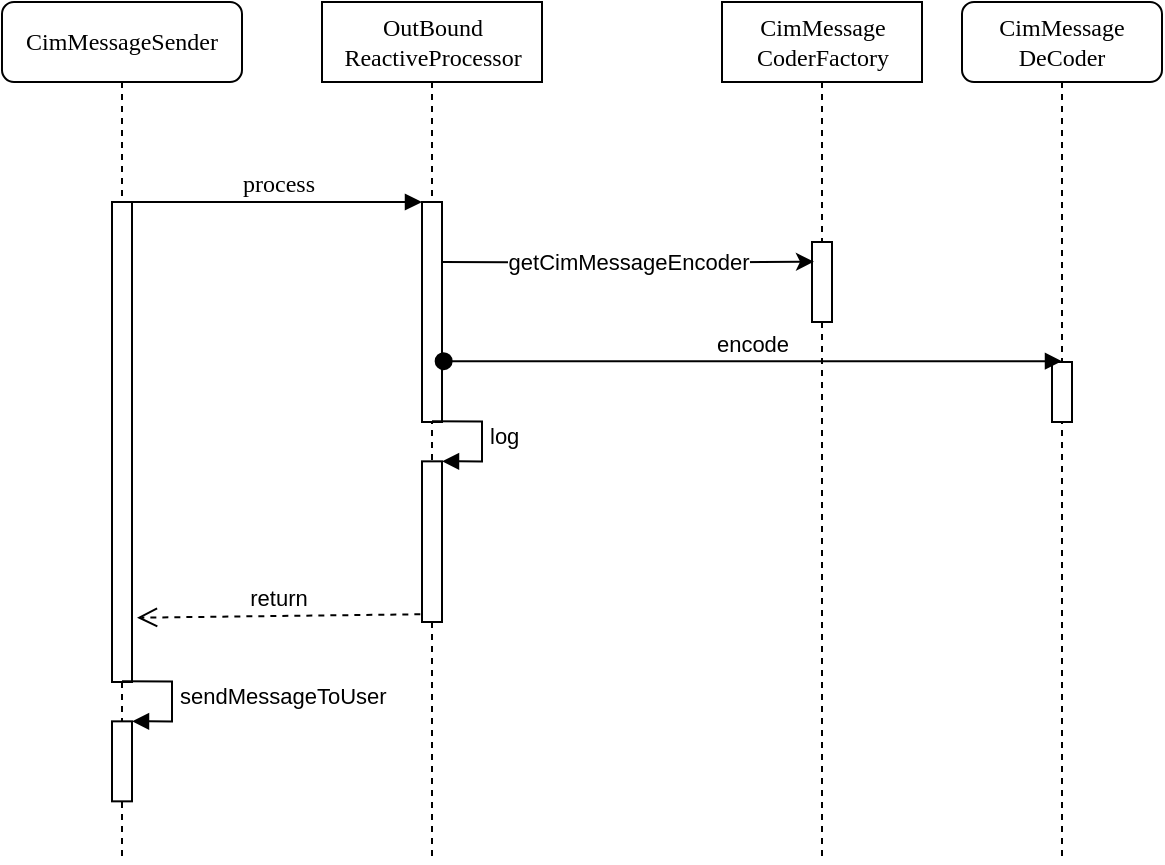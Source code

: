 <mxfile version="12.4.8" type="github">
  <diagram name="Page-1" id="13e1069c-82ec-6db2-03f1-153e76fe0fe0">
    <mxGraphModel dx="1295" dy="703" grid="1" gridSize="10" guides="1" tooltips="1" connect="1" arrows="1" fold="1" page="1" pageScale="1" pageWidth="1100" pageHeight="850" background="#ffffff" math="0" shadow="0">
      <root>
        <mxCell id="0"/>
        <mxCell id="1" parent="0"/>
        <mxCell id="7baba1c4bc27f4b0-2" value="OutBound&lt;br&gt;ReactiveProcessor" style="html=1;points=[];perimeter=orthogonalPerimeter;shape=umlLifeline;participant=label;shadow=0;fontFamily=Verdana;fontSize=12;fontColor=#000000;align=center;strokeColor=#000000;strokeWidth=1;fillColor=#ffffff;recursiveResize=0;container=1;collapsible=0;" parent="1" vertex="1">
          <mxGeometry x="350" y="70" width="110" height="430" as="geometry"/>
        </mxCell>
        <mxCell id="7baba1c4bc27f4b0-10" value="" style="html=1;points=[];perimeter=orthogonalPerimeter;rounded=0;shadow=0;comic=0;labelBackgroundColor=none;strokeWidth=1;fontFamily=Verdana;fontSize=12;align=center;" parent="7baba1c4bc27f4b0-2" vertex="1">
          <mxGeometry x="50" y="100" width="10" height="110" as="geometry"/>
        </mxCell>
        <mxCell id="EnyBYh8mVFX1YkFgEwJk-3" value="" style="html=1;points=[];perimeter=orthogonalPerimeter;" vertex="1" parent="7baba1c4bc27f4b0-2">
          <mxGeometry x="50" y="229.67" width="10" height="80.33" as="geometry"/>
        </mxCell>
        <mxCell id="EnyBYh8mVFX1YkFgEwJk-4" value="log" style="edgeStyle=orthogonalEdgeStyle;html=1;align=left;spacingLeft=2;endArrow=block;rounded=0;entryX=1;entryY=0;" edge="1" target="EnyBYh8mVFX1YkFgEwJk-3" parent="7baba1c4bc27f4b0-2">
          <mxGeometry relative="1" as="geometry">
            <mxPoint x="55" y="209.67" as="sourcePoint"/>
            <Array as="points">
              <mxPoint x="80" y="209.67"/>
            </Array>
          </mxGeometry>
        </mxCell>
        <mxCell id="7baba1c4bc27f4b0-4" value="CimMessage&lt;br&gt;DeCoder" style="shape=umlLifeline;perimeter=lifelinePerimeter;whiteSpace=wrap;html=1;container=1;collapsible=0;recursiveResize=0;outlineConnect=0;rounded=1;shadow=0;comic=0;labelBackgroundColor=none;strokeWidth=1;fontFamily=Verdana;fontSize=12;align=center;" parent="1" vertex="1">
          <mxGeometry x="670" y="70" width="100" height="430" as="geometry"/>
        </mxCell>
        <mxCell id="zrXwyX3jqCsdcKmLa_xi-19" value="" style="html=1;points=[];perimeter=orthogonalPerimeter;" parent="7baba1c4bc27f4b0-4" vertex="1">
          <mxGeometry x="45" y="180" width="10" height="30" as="geometry"/>
        </mxCell>
        <mxCell id="7baba1c4bc27f4b0-8" value="CimMessageSender" style="shape=umlLifeline;perimeter=lifelinePerimeter;whiteSpace=wrap;html=1;container=1;collapsible=0;recursiveResize=0;outlineConnect=0;rounded=1;shadow=0;comic=0;labelBackgroundColor=none;strokeWidth=1;fontFamily=Verdana;fontSize=12;align=center;" parent="1" vertex="1">
          <mxGeometry x="190" y="70" width="120" height="430" as="geometry"/>
        </mxCell>
        <mxCell id="7baba1c4bc27f4b0-9" value="" style="html=1;points=[];perimeter=orthogonalPerimeter;rounded=0;shadow=0;comic=0;labelBackgroundColor=none;strokeWidth=1;fontFamily=Verdana;fontSize=12;align=center;" parent="7baba1c4bc27f4b0-8" vertex="1">
          <mxGeometry x="55" y="100" width="10" height="240" as="geometry"/>
        </mxCell>
        <mxCell id="EnyBYh8mVFX1YkFgEwJk-8" value="" style="html=1;points=[];perimeter=orthogonalPerimeter;" vertex="1" parent="7baba1c4bc27f4b0-8">
          <mxGeometry x="55" y="359.67" width="10" height="40" as="geometry"/>
        </mxCell>
        <mxCell id="EnyBYh8mVFX1YkFgEwJk-9" value="sendMessageToUser" style="edgeStyle=orthogonalEdgeStyle;html=1;align=left;spacingLeft=2;endArrow=block;rounded=0;entryX=1;entryY=0;" edge="1" target="EnyBYh8mVFX1YkFgEwJk-8" parent="7baba1c4bc27f4b0-8">
          <mxGeometry relative="1" as="geometry">
            <mxPoint x="60" y="339.67" as="sourcePoint"/>
            <Array as="points">
              <mxPoint x="85" y="339.67"/>
            </Array>
          </mxGeometry>
        </mxCell>
        <mxCell id="7baba1c4bc27f4b0-11" value="process" style="html=1;verticalAlign=bottom;endArrow=block;entryX=0;entryY=0;labelBackgroundColor=none;fontFamily=Verdana;fontSize=12;edgeStyle=elbowEdgeStyle;elbow=vertical;" parent="1" source="7baba1c4bc27f4b0-9" target="7baba1c4bc27f4b0-10" edge="1">
          <mxGeometry relative="1" as="geometry">
            <mxPoint x="410" y="180" as="sourcePoint"/>
          </mxGeometry>
        </mxCell>
        <mxCell id="zrXwyX3jqCsdcKmLa_xi-11" value="CimMessage&lt;br&gt;CoderFactory" style="html=1;points=[];perimeter=orthogonalPerimeter;shape=umlLifeline;participant=label;shadow=0;fontFamily=Verdana;fontSize=12;fontColor=#000000;align=center;strokeColor=#000000;strokeWidth=1;fillColor=#ffffff;recursiveResize=0;container=1;collapsible=0;" parent="1" vertex="1">
          <mxGeometry x="550" y="70" width="100" height="430" as="geometry"/>
        </mxCell>
        <mxCell id="zrXwyX3jqCsdcKmLa_xi-15" value="" style="html=1;points=[];perimeter=orthogonalPerimeter;" parent="zrXwyX3jqCsdcKmLa_xi-11" vertex="1">
          <mxGeometry x="45" y="120" width="10" height="40" as="geometry"/>
        </mxCell>
        <mxCell id="zrXwyX3jqCsdcKmLa_xi-16" value="getCimMessageEncoder" style="edgeStyle=orthogonalEdgeStyle;rounded=0;orthogonalLoop=1;jettySize=auto;html=1;entryX=0.1;entryY=0.246;entryDx=0;entryDy=0;entryPerimeter=0;" parent="1" target="zrXwyX3jqCsdcKmLa_xi-15" edge="1">
          <mxGeometry relative="1" as="geometry">
            <mxPoint x="410" y="200" as="sourcePoint"/>
            <mxPoint x="530" y="207" as="targetPoint"/>
          </mxGeometry>
        </mxCell>
        <mxCell id="zrXwyX3jqCsdcKmLa_xi-20" value="encode" style="html=1;verticalAlign=bottom;startArrow=oval;endArrow=block;startSize=8;exitX=1.083;exitY=0.379;exitDx=0;exitDy=0;exitPerimeter=0;" parent="1" edge="1">
          <mxGeometry relative="1" as="geometry">
            <mxPoint x="410.83" y="249.59" as="sourcePoint"/>
            <mxPoint x="720" y="249.59" as="targetPoint"/>
          </mxGeometry>
        </mxCell>
        <mxCell id="EnyBYh8mVFX1YkFgEwJk-7" value="return" style="html=1;verticalAlign=bottom;endArrow=open;dashed=1;endSize=8;exitX=-0.083;exitY=0.952;exitDx=0;exitDy=0;exitPerimeter=0;entryX=1.25;entryY=0.866;entryDx=0;entryDy=0;entryPerimeter=0;" edge="1" source="EnyBYh8mVFX1YkFgEwJk-3" parent="1" target="7baba1c4bc27f4b0-9">
          <mxGeometry relative="1" as="geometry">
            <mxPoint x="120" y="596" as="targetPoint"/>
          </mxGeometry>
        </mxCell>
      </root>
    </mxGraphModel>
  </diagram>
</mxfile>
